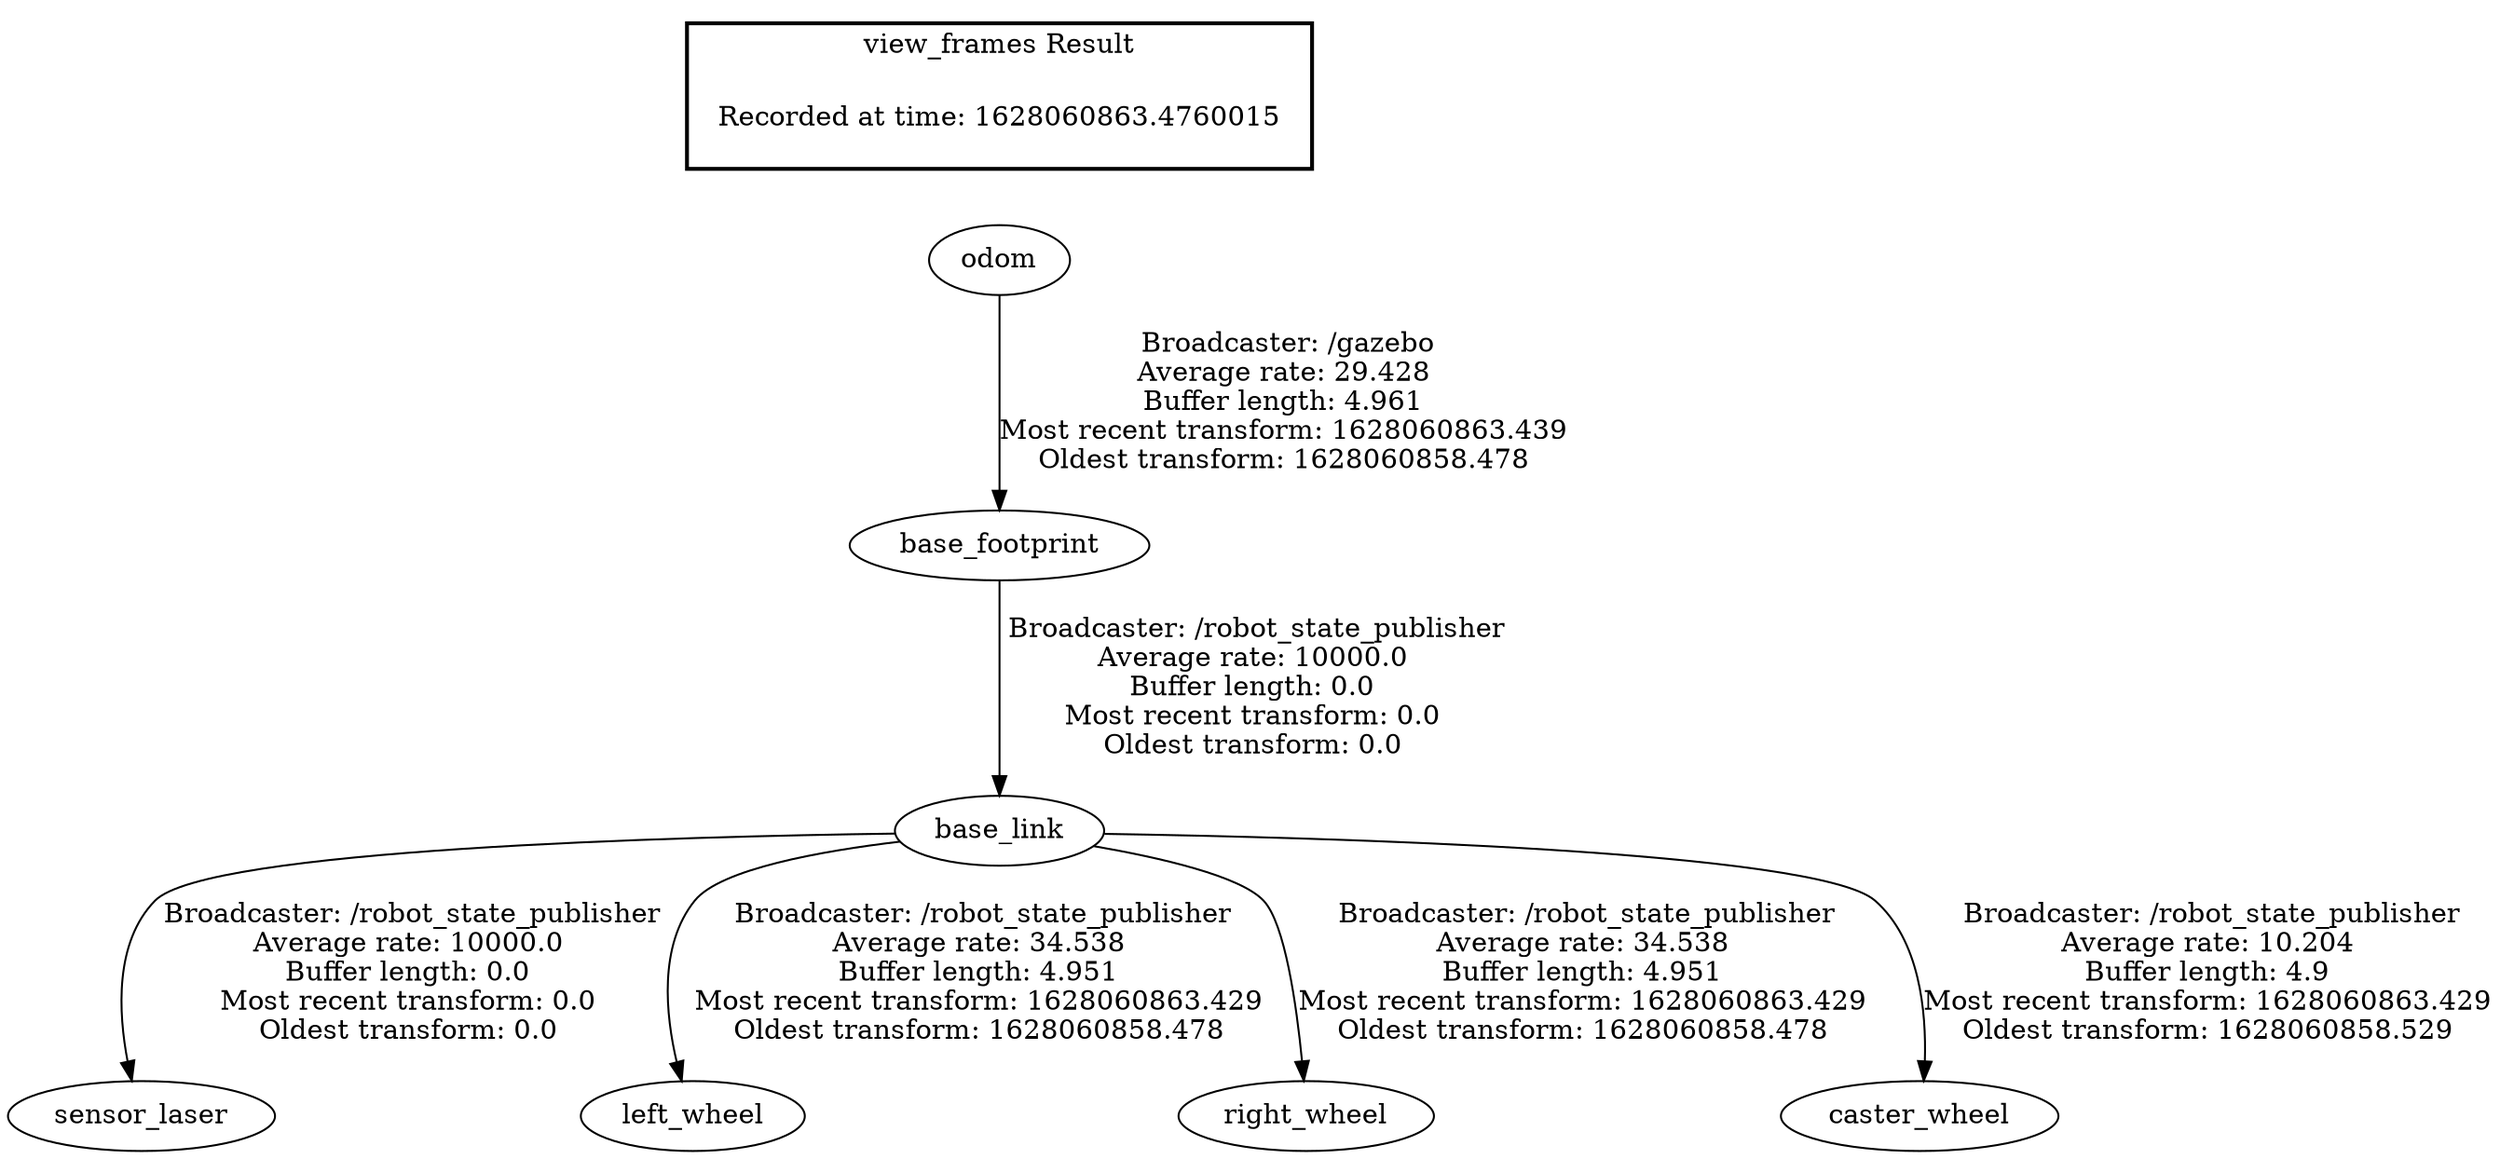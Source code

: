 digraph G {
"base_footprint" -> "base_link"[label=" Broadcaster: /robot_state_publisher\nAverage rate: 10000.0\nBuffer length: 0.0\nMost recent transform: 0.0\nOldest transform: 0.0\n"];
"odom" -> "base_footprint"[label=" Broadcaster: /gazebo\nAverage rate: 29.428\nBuffer length: 4.961\nMost recent transform: 1628060863.439\nOldest transform: 1628060858.478\n"];
"base_link" -> "sensor_laser"[label=" Broadcaster: /robot_state_publisher\nAverage rate: 10000.0\nBuffer length: 0.0\nMost recent transform: 0.0\nOldest transform: 0.0\n"];
"base_link" -> "left_wheel"[label=" Broadcaster: /robot_state_publisher\nAverage rate: 34.538\nBuffer length: 4.951\nMost recent transform: 1628060863.429\nOldest transform: 1628060858.478\n"];
"base_link" -> "right_wheel"[label=" Broadcaster: /robot_state_publisher\nAverage rate: 34.538\nBuffer length: 4.951\nMost recent transform: 1628060863.429\nOldest transform: 1628060858.478\n"];
"base_link" -> "caster_wheel"[label=" Broadcaster: /robot_state_publisher\nAverage rate: 10.204\nBuffer length: 4.9\nMost recent transform: 1628060863.429\nOldest transform: 1628060858.529\n"];
edge [style=invis];
 subgraph cluster_legend { style=bold; color=black; label ="view_frames Result";
"Recorded at time: 1628060863.4760015"[ shape=plaintext ] ;
}->"odom";
}